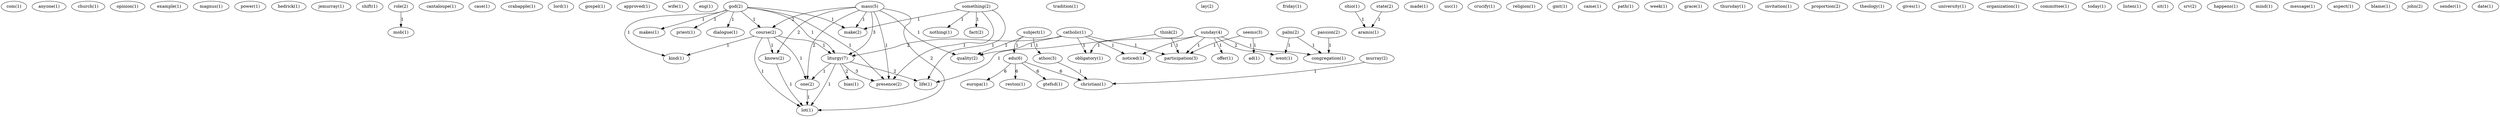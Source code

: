 digraph G {
  com [ label="com(1)" ];
  anyone [ label="anyone(1)" ];
  church [ label="church(1)" ];
  opinion [ label="opinion(1)" ];
  example [ label="example(1)" ];
  magnus [ label="magnus(1)" ];
  power [ label="power(1)" ];
  hedrick [ label="hedrick(1)" ];
  jemurray [ label="jemurray(1)" ];
  shift [ label="shift(1)" ];
  role [ label="role(2)" ];
  mob [ label="mob(1)" ];
  cantaloupe [ label="cantaloupe(1)" ];
  case [ label="case(1)" ];
  crabapple [ label="crabapple(1)" ];
  lord [ label="lord(1)" ];
  gospel [ label="gospel(1)" ];
  approved [ label="approved(1)" ];
  wife [ label="wife(1)" ];
  eng [ label="eng(1)" ];
  god [ label="god(2)" ];
  makes [ label="makes(1)" ];
  priest [ label="priest(1)" ];
  dialogue [ label="dialogue(1)" ];
  course [ label="course(2)" ];
  make [ label="make(2)" ];
  liturgy [ label="liturgy(7)" ];
  presence [ label="presence(2)" ];
  kind [ label="kind(1)" ];
  tradition [ label="tradition(1)" ];
  subject [ label="subject(1)" ];
  athos [ label="athos(3)" ];
  edu [ label="edu(6)" ];
  quality [ label="quality(2)" ];
  lay [ label="lay(2)" ];
  friday [ label="friday(1)" ];
  ohio [ label="ohio(1)" ];
  aramis [ label="aramis(1)" ];
  something [ label="something(2)" ];
  fact [ label="fact(2)" ];
  nothing [ label="nothing(1)" ];
  life [ label="life(1)" ];
  made [ label="made(1)" ];
  usc [ label="usc(1)" ];
  crucify [ label="crucify(1)" ];
  religion [ label="religion(1)" ];
  gmt [ label="gmt(1)" ];
  state [ label="state(2)" ];
  seems [ label="seems(3)" ];
  ad [ label="ad(1)" ];
  participation [ label="participation(3)" ];
  came [ label="came(1)" ];
  path [ label="path(1)" ];
  week [ label="week(1)" ];
  grace [ label="grace(1)" ];
  thursday [ label="thursday(1)" ];
  invitation [ label="invitation(1)" ];
  christian [ label="christian(1)" ];
  europa [ label="europa(1)" ];
  reston [ label="reston(1)" ];
  gtefsd [ label="gtefsd(1)" ];
  mass [ label="mass(5)" ];
  knows [ label="knows(2)" ];
  one [ label="one(2)" ];
  lot [ label="lot(1)" ];
  proportion [ label="proportion(2)" ];
  theology [ label="theology(1)" ];
  gives [ label="gives(1)" ];
  sunday [ label="sunday(4)" ];
  offer [ label="offer(1)" ];
  noticed [ label="noticed(1)" ];
  went [ label="went(1)" ];
  congregation [ label="congregation(1)" ];
  obligatory [ label="obligatory(1)" ];
  university [ label="university(1)" ];
  organization [ label="organization(1)" ];
  catholic [ label="catholic(1)" ];
  committee [ label="committee(1)" ];
  today [ label="today(1)" ];
  listen [ label="listen(1)" ];
  bias [ label="bias(1)" ];
  palm [ label="palm(2)" ];
  murray [ label="murray(2)" ];
  sit [ label="sit(1)" ];
  srv [ label="srv(2)" ];
  passion [ label="passion(2)" ];
  happens [ label="happens(1)" ];
  mind [ label="mind(1)" ];
  message [ label="message(1)" ];
  aspect [ label="aspect(1)" ];
  blame [ label="blame(1)" ];
  john [ label="john(2)" ];
  sender [ label="sender(1)" ];
  think [ label="think(2)" ];
  date [ label="date(1)" ];
  role -> mob [ label="1" ];
  god -> makes [ label="1" ];
  god -> priest [ label="1" ];
  god -> dialogue [ label="1" ];
  god -> course [ label="1" ];
  god -> make [ label="1" ];
  god -> liturgy [ label="1" ];
  god -> presence [ label="1" ];
  god -> kind [ label="1" ];
  subject -> athos [ label="1" ];
  subject -> edu [ label="1" ];
  subject -> quality [ label="1" ];
  ohio -> aramis [ label="1" ];
  something -> fact [ label="1" ];
  something -> make [ label="1" ];
  something -> nothing [ label="1" ];
  something -> presence [ label="1" ];
  something -> life [ label="1" ];
  state -> aramis [ label="1" ];
  seems -> ad [ label="1" ];
  seems -> participation [ label="1" ];
  athos -> christian [ label="1" ];
  edu -> europa [ label="6" ];
  edu -> reston [ label="6" ];
  edu -> christian [ label="6" ];
  edu -> gtefsd [ label="6" ];
  mass -> course [ label="2" ];
  mass -> make [ label="1" ];
  mass -> knows [ label="2" ];
  mass -> liturgy [ label="3" ];
  mass -> presence [ label="1" ];
  mass -> one [ label="2" ];
  mass -> quality [ label="1" ];
  mass -> lot [ label="2" ];
  course -> knows [ label="1" ];
  course -> liturgy [ label="1" ];
  course -> one [ label="1" ];
  course -> kind [ label="1" ];
  course -> lot [ label="1" ];
  sunday -> offer [ label="1" ];
  sunday -> noticed [ label="1" ];
  sunday -> went [ label="2" ];
  sunday -> congregation [ label="1" ];
  sunday -> participation [ label="1" ];
  sunday -> obligatory [ label="1" ];
  catholic -> noticed [ label="1" ];
  catholic -> liturgy [ label="2" ];
  catholic -> participation [ label="1" ];
  catholic -> quality [ label="1" ];
  catholic -> obligatory [ label="1" ];
  knows -> lot [ label="1" ];
  liturgy -> presence [ label="3" ];
  liturgy -> one [ label="1" ];
  liturgy -> bias [ label="2" ];
  liturgy -> lot [ label="1" ];
  liturgy -> life [ label="2" ];
  palm -> went [ label="1" ];
  palm -> congregation [ label="1" ];
  murray -> christian [ label="1" ];
  one -> lot [ label="1" ];
  passion -> congregation [ label="1" ];
  think -> participation [ label="1" ];
  think -> life [ label="1" ];
}
